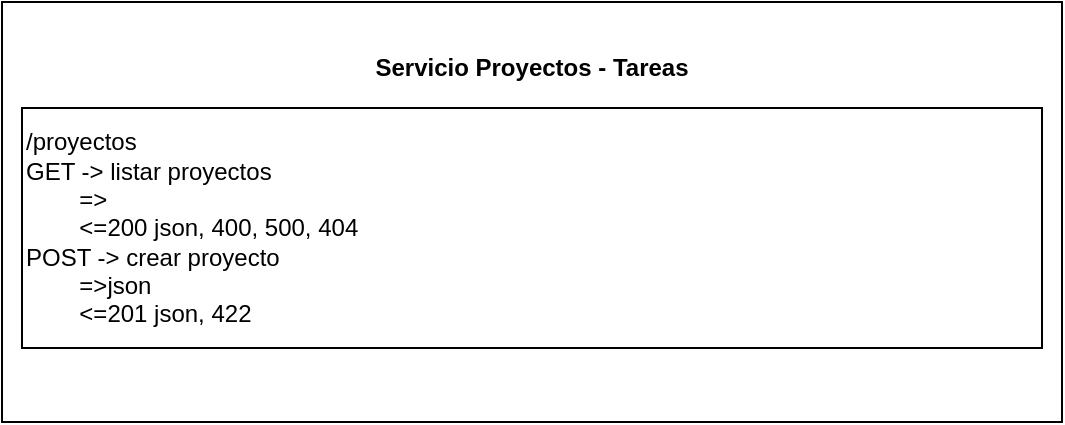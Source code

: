 <mxfile version="24.0.0" type="device">
  <diagram name="Página-1" id="wCwXDohTfJ7DCP0D9hM-">
    <mxGraphModel dx="1434" dy="790" grid="1" gridSize="10" guides="1" tooltips="1" connect="1" arrows="1" fold="1" page="1" pageScale="1" pageWidth="827" pageHeight="1169" math="0" shadow="0">
      <root>
        <mxCell id="0" />
        <mxCell id="1" parent="0" />
        <mxCell id="9zrLQllgLF3qR3ik3pCm-3" value="&lt;b&gt;Servicio Proyectos - Tareas&lt;/b&gt;&lt;div&gt;&lt;b&gt;&lt;br&gt;&lt;/b&gt;&lt;/div&gt;&lt;div&gt;&lt;b&gt;&lt;br&gt;&lt;/b&gt;&lt;/div&gt;&lt;div&gt;&lt;b&gt;&lt;br&gt;&lt;/b&gt;&lt;/div&gt;&lt;div&gt;&lt;b&gt;&lt;br&gt;&lt;/b&gt;&lt;/div&gt;&lt;div&gt;&lt;b&gt;&lt;br&gt;&lt;/b&gt;&lt;/div&gt;&lt;div&gt;&lt;b&gt;&lt;br&gt;&lt;/b&gt;&lt;/div&gt;&lt;div&gt;&lt;b&gt;&lt;br&gt;&lt;/b&gt;&lt;/div&gt;&lt;div&gt;&lt;b&gt;&lt;br&gt;&lt;/b&gt;&lt;/div&gt;&lt;div&gt;&lt;b&gt;&lt;br&gt;&lt;/b&gt;&lt;/div&gt;&lt;div&gt;&lt;b&gt;&lt;br&gt;&lt;/b&gt;&lt;/div&gt;" style="rounded=0;whiteSpace=wrap;html=1;" vertex="1" parent="1">
          <mxGeometry x="120" y="77" width="530" height="210" as="geometry" />
        </mxCell>
        <mxCell id="9zrLQllgLF3qR3ik3pCm-2" value="/proyectos&lt;div&gt;GET -&amp;gt; listar proyectos&lt;/div&gt;&lt;div&gt;&lt;span style=&quot;white-space: pre;&quot;&gt;&#x9;&lt;/span&gt;=&amp;gt;&lt;br&gt;&lt;/div&gt;&lt;div&gt;&lt;span style=&quot;white-space: pre;&quot;&gt;&#x9;&lt;/span&gt;&amp;lt;=200 json, 400, 500, 404&lt;br&gt;&lt;/div&gt;&lt;div&gt;POST -&amp;gt; crear proyecto&lt;/div&gt;&lt;div&gt;&lt;span style=&quot;white-space: pre;&quot;&gt;&#x9;&lt;/span&gt;=&amp;gt;json&lt;br&gt;&lt;/div&gt;&lt;div&gt;&lt;span style=&quot;white-space: pre;&quot;&gt;&#x9;&lt;/span&gt;&amp;lt;=201 json, 422&lt;br&gt;&lt;/div&gt;" style="rounded=0;whiteSpace=wrap;html=1;align=left;" vertex="1" parent="1">
          <mxGeometry x="130" y="130" width="510" height="120" as="geometry" />
        </mxCell>
      </root>
    </mxGraphModel>
  </diagram>
</mxfile>
